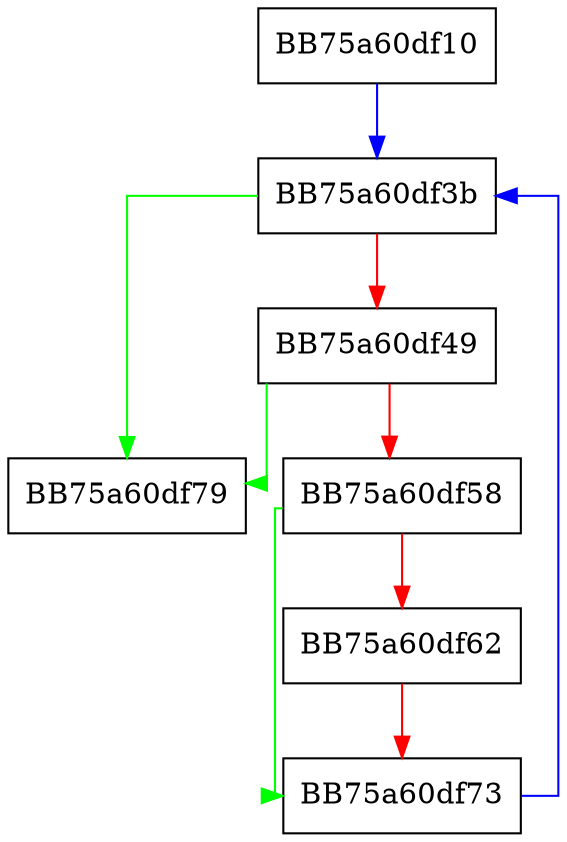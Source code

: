 digraph _Do_call {
  node [shape="box"];
  graph [splines=ortho];
  BB75a60df10 -> BB75a60df3b [color="blue"];
  BB75a60df3b -> BB75a60df79 [color="green"];
  BB75a60df3b -> BB75a60df49 [color="red"];
  BB75a60df49 -> BB75a60df79 [color="green"];
  BB75a60df49 -> BB75a60df58 [color="red"];
  BB75a60df58 -> BB75a60df73 [color="green"];
  BB75a60df58 -> BB75a60df62 [color="red"];
  BB75a60df62 -> BB75a60df73 [color="red"];
  BB75a60df73 -> BB75a60df3b [color="blue"];
}